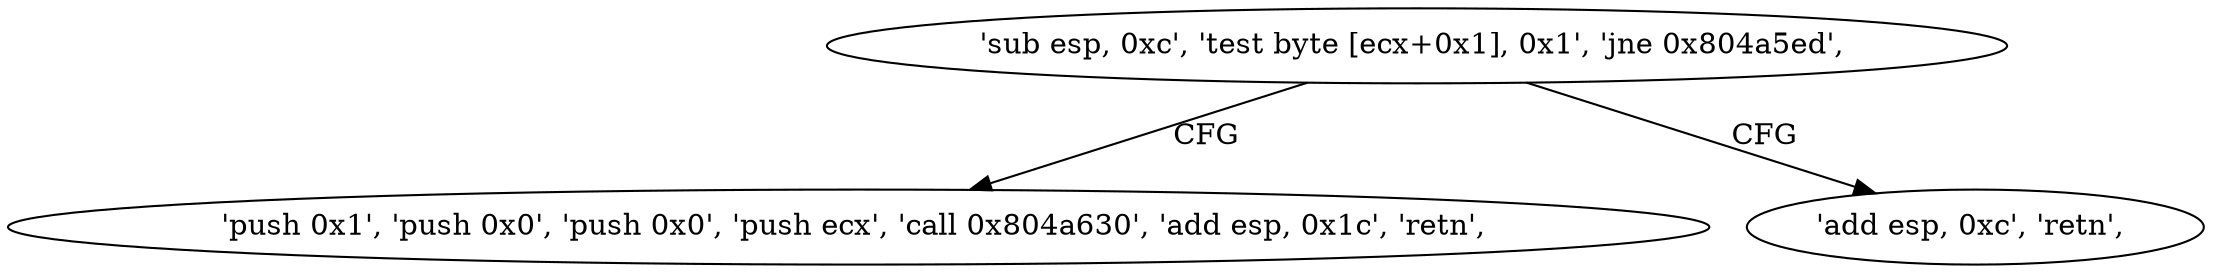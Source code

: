 digraph "func" {
"134522336" [label = "'sub esp, 0xc', 'test byte [ecx+0x1], 0x1', 'jne 0x804a5ed', " ]
"134522349" [label = "'push 0x1', 'push 0x0', 'push 0x0', 'push ecx', 'call 0x804a630', 'add esp, 0x1c', 'retn', " ]
"134522345" [label = "'add esp, 0xc', 'retn', " ]
"134522336" -> "134522349" [ label = "CFG" ]
"134522336" -> "134522345" [ label = "CFG" ]
}
